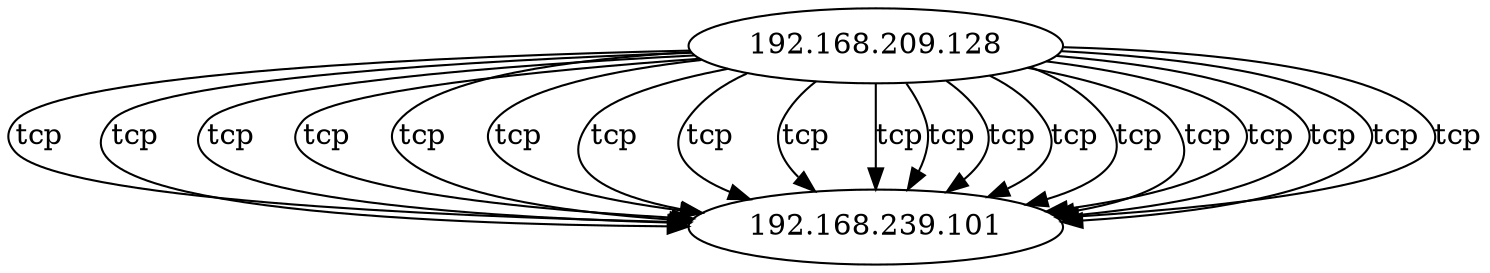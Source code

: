 digraph ZeekTraffic {
  "192.168.239.101" [degree=19, in_degree=19, out_degree=0, activity_score=0.86, total_connections=19];
  "192.168.209.128" [degree=19, in_degree=0, out_degree=19, activity_score=0.86, total_connections=19];
  "192.168.209.128" -> "192.168.239.101" [label="tcp", resp_ip_bytes="4128", orig_ip_bytes="2494", protocol="tcp", orig_pkts="20", timestamp="1747404947.380651", local_resp="true", src_port="41458", service="smtp,ssl", dst_port="2525", conn_state="RSTO", resp_bytes="2456", local_orig="true", history="ShAdDaFR", orig_bytes="1458", resp_pkts="32"];
  "192.168.209.128" -> "192.168.239.101" [label="tcp", resp_ip_bytes="3764", orig_ip_bytes="2298", protocol="tcp", orig_pkts="16", timestamp="1747404948.463100", local_resp="true", src_port="41466", service="smtp,ssl", dst_port="2525", conn_state="RSTO", resp_bytes="2456", local_orig="true", history="ShAdDaR", orig_bytes="1458", resp_pkts="25"];
  "192.168.209.128" -> "192.168.239.101" [label="tcp", resp_ip_bytes="4024", orig_ip_bytes="2336", protocol="tcp", orig_pkts="17", timestamp="1747404948.661869", local_resp="true", src_port="41472", service="smtp,ssl", dst_port="2525", conn_state="RSTO", resp_bytes="2456", local_orig="true", history="ShAdDaR", orig_bytes="1444", resp_pkts="30"];
  "192.168.209.128" -> "192.168.239.101" [label="tcp", resp_ip_bytes="4000", orig_ip_bytes="2374", protocol="tcp", orig_pkts="18", timestamp="1747404949.251234", local_resp="true", src_port="41480", service="smtp,ssl", dst_port="2525", conn_state="SF", resp_bytes="2432", local_orig="true", history="ShAdDaFf", orig_bytes="1430", resp_pkts="30"];
  "192.168.209.128" -> "192.168.239.101" [label="tcp", resp_ip_bytes="4180", orig_ip_bytes="2484", protocol="tcp", orig_pkts="20", timestamp="1747404949.284277", local_resp="true", src_port="41486", service="smtp,ssl", dst_port="2525", conn_state="RSTO", resp_bytes="2456", local_orig="true", history="ShAdDaR", orig_bytes="1436", resp_pkts="33"];
  "192.168.209.128" -> "192.168.239.101" [label="tcp", resp_ip_bytes="3868", orig_ip_bytes="2440", protocol="tcp", orig_pkts="19", timestamp="1747404949.707035", local_resp="true", src_port="41498", service="smtp,ssl", dst_port="2525", conn_state="RSTO", resp_bytes="2456", local_orig="true", history="ShAdDaR", orig_bytes="1444", resp_pkts="27"];
  "192.168.209.128" -> "192.168.239.101" [label="tcp", resp_ip_bytes="3920", orig_ip_bytes="2531", protocol="tcp", orig_pkts="21", timestamp="1747404950.289893", local_resp="true", src_port="41502", service="smtp,ssl", dst_port="2525", conn_state="SF", resp_bytes="2456", local_orig="true", history="ShAdDaFRfR", orig_bytes="1455", resp_pkts="28"];
  "192.168.209.128" -> "192.168.239.101" [label="tcp", resp_ip_bytes="4024", orig_ip_bytes="2334", protocol="tcp", orig_pkts="17", timestamp="1747404952.069526", local_resp="true", src_port="41506", service="smtp,ssl", dst_port="2525", conn_state="RSTO", resp_bytes="2456", local_orig="true", history="ShAdDaR", orig_bytes="1442", resp_pkts="30"];
  "192.168.209.128" -> "192.168.239.101" [label="tcp", resp_ip_bytes="3844", orig_ip_bytes="2502", protocol="tcp", orig_pkts="20", timestamp="1747404952.695330", local_resp="true", src_port="41518", service="smtp,ssl", dst_port="2525", conn_state="SF", resp_bytes="2432", local_orig="true", history="ShAdDaFf", orig_bytes="1454", resp_pkts="27"];
  "192.168.209.128" -> "192.168.239.101" [label="tcp", resp_ip_bytes="4180", orig_ip_bytes="2526", protocol="tcp", orig_pkts="21", timestamp="1747404952.724831", local_resp="true", src_port="41524", service="smtp,ssl", dst_port="2525", conn_state="RSTO", resp_bytes="2456", local_orig="true", history="ShAdDaFR", orig_bytes="1438", resp_pkts="33"];
  "192.168.209.128" -> "192.168.239.101" [label="tcp", resp_ip_bytes="3920", orig_ip_bytes="2422", protocol="tcp", orig_pkts="19", timestamp="1747404954.395235", local_resp="true", src_port="38566", service="smtp,ssl", dst_port="2525", conn_state="RSTO", resp_bytes="2456", local_orig="true", history="ShAdDaFR", orig_bytes="1438", resp_pkts="28"];
  "192.168.209.128" -> "192.168.239.101" [label="tcp", resp_ip_bytes="3868", orig_ip_bytes="2453", protocol="tcp", orig_pkts="19", timestamp="1747404955.239256", local_resp="true", src_port="38570", service="smtp,ssl", dst_port="2525", conn_state="RSTO", resp_bytes="2456", local_orig="true", history="ShAdDaR", orig_bytes="1457", resp_pkts="27"];
  "192.168.209.128" -> "192.168.239.101" [label="tcp", resp_ip_bytes="4024", orig_ip_bytes="2439", protocol="tcp", orig_pkts="19", timestamp="1747404955.900946", local_resp="true", src_port="38586", service="smtp,ssl", dst_port="2525", conn_state="RSTO", resp_bytes="2456", local_orig="true", history="ShAdDaR", orig_bytes="1443", resp_pkts="30"];
  "192.168.209.128" -> "192.168.239.101" [label="tcp", resp_ip_bytes="4156", orig_ip_bytes="2491", protocol="tcp", orig_pkts="20", timestamp="1747404957.305609", local_resp="true", src_port="38598", service="smtp,ssl", dst_port="2525", conn_state="SF", resp_bytes="2432", local_orig="true", history="ShAdDaFf", orig_bytes="1443", resp_pkts="33"];
  "192.168.209.128" -> "192.168.239.101" [label="tcp", resp_ip_bytes="4128", orig_ip_bytes="2447", protocol="tcp", orig_pkts="19", timestamp="1747404957.333791", local_resp="true", src_port="38606", service="smtp,ssl", dst_port="2525", conn_state="RSTO", resp_bytes="2456", local_orig="true", history="ShAdDaR", orig_bytes="1451", resp_pkts="32"];
  "192.168.209.128" -> "192.168.239.101" [label="tcp", resp_ip_bytes="3972", orig_ip_bytes="2434", protocol="tcp", orig_pkts="19", timestamp="1747404959.229181", local_resp="true", src_port="38612", service="smtp,ssl", dst_port="2525", conn_state="RSTO", resp_bytes="2456", local_orig="true", history="ShAdDaR", orig_bytes="1438", resp_pkts="29"];
  "192.168.209.128" -> "192.168.239.101" [label="tcp", resp_ip_bytes="3868", orig_ip_bytes="2489", protocol="tcp", orig_pkts="20", timestamp="1747404959.795125", local_resp="true", src_port="38622", service="smtp,ssl", dst_port="2525", conn_state="RSTO", resp_bytes="2456", local_orig="true", history="ShAdDaR", orig_bytes="1441", resp_pkts="27"];
  "192.168.209.128" -> "192.168.239.101" [label="tcp", resp_ip_bytes="4180", orig_ip_bytes="2436", protocol="tcp", orig_pkts="19", timestamp="1747404960.430183", local_resp="true", src_port="38630", service="smtp,ssl", dst_port="2525", conn_state="RSTO", resp_bytes="2456", local_orig="true", history="ShAdDaR", orig_bytes="1440", resp_pkts="33"];
  "192.168.209.128" -> "192.168.239.101" [label="tcp", resp_ip_bytes="4156", orig_ip_bytes="2489", protocol="tcp", orig_pkts="20", timestamp="1747404961.897052", local_resp="true", src_port="38642", service="smtp,ssl", dst_port="2525", conn_state="SF", resp_bytes="2432", local_orig="true", history="ShAdDaFf", orig_bytes="1441", resp_pkts="33"];
}
